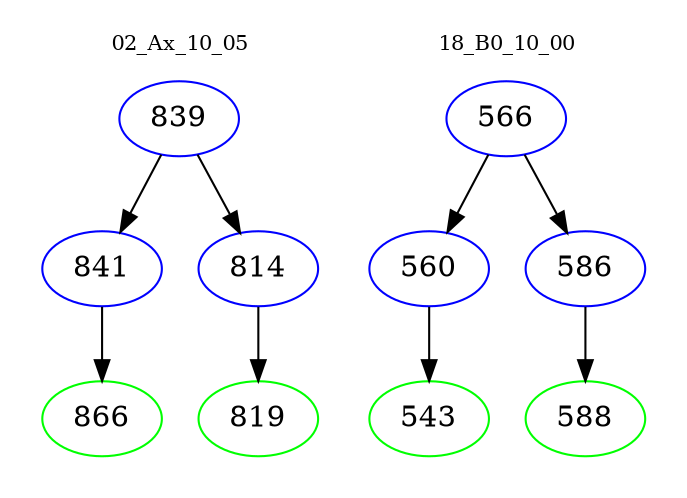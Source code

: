 digraph{
subgraph cluster_0 {
color = white
label = "02_Ax_10_05";
fontsize=10;
T0_839 [label="839", color="blue"]
T0_839 -> T0_841 [color="black"]
T0_841 [label="841", color="blue"]
T0_841 -> T0_866 [color="black"]
T0_866 [label="866", color="green"]
T0_839 -> T0_814 [color="black"]
T0_814 [label="814", color="blue"]
T0_814 -> T0_819 [color="black"]
T0_819 [label="819", color="green"]
}
subgraph cluster_1 {
color = white
label = "18_B0_10_00";
fontsize=10;
T1_566 [label="566", color="blue"]
T1_566 -> T1_560 [color="black"]
T1_560 [label="560", color="blue"]
T1_560 -> T1_543 [color="black"]
T1_543 [label="543", color="green"]
T1_566 -> T1_586 [color="black"]
T1_586 [label="586", color="blue"]
T1_586 -> T1_588 [color="black"]
T1_588 [label="588", color="green"]
}
}
